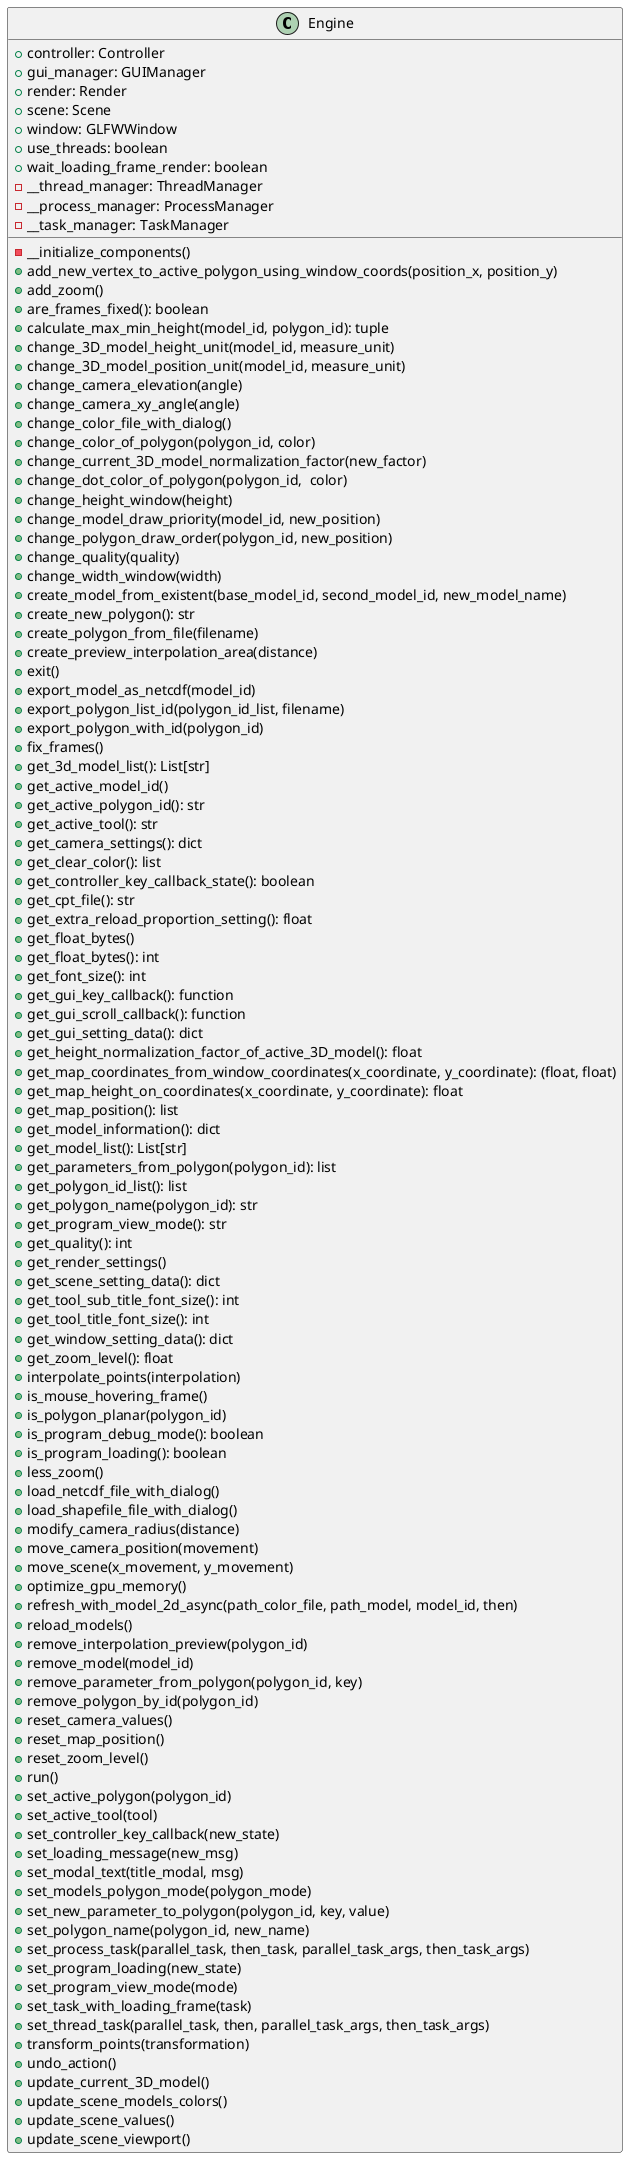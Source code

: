 @startuml
class Engine {
    + controller: Controller
    + gui_manager: GUIManager
    + render: Render
    + scene: Scene
    + window: GLFWWindow
    + use_threads: boolean
    + wait_loading_frame_render: boolean
    - __thread_manager: ThreadManager
    - __process_manager: ProcessManager
    - __task_manager: TaskManager

    - __initialize_components()
    + add_new_vertex_to_active_polygon_using_window_coords(position_x, position_y)
    + add_zoom()
    + are_frames_fixed(): boolean
    + calculate_max_min_height(model_id, polygon_id): tuple
    + change_3D_model_height_unit(model_id, measure_unit)
    + change_3D_model_position_unit(model_id, measure_unit)
    + change_camera_elevation(angle)
    + change_camera_xy_angle(angle)
    + change_color_file_with_dialog()
    + change_color_of_polygon(polygon_id, color)
    + change_current_3D_model_normalization_factor(new_factor)
    + change_dot_color_of_polygon(polygon_id,  color)
    + change_height_window(height)
    + change_model_draw_priority(model_id, new_position)
    + change_polygon_draw_order(polygon_id, new_position)
    + change_quality(quality)
    + change_width_window(width)
    + create_model_from_existent(base_model_id, second_model_id, new_model_name)
    + create_new_polygon(): str
    + create_polygon_from_file(filename)
    + create_preview_interpolation_area(distance)
    + exit()
    + export_model_as_netcdf(model_id)
    + export_polygon_list_id(polygon_id_list, filename)
    + export_polygon_with_id(polygon_id)
    + fix_frames()
    + get_3d_model_list(): List[str]
    + get_active_model_id()
    + get_active_polygon_id(): str
    + get_active_tool(): str
    + get_camera_settings(): dict
    + get_clear_color(): list
    + get_controller_key_callback_state(): boolean
    + get_cpt_file(): str
    + get_extra_reload_proportion_setting(): float
    + get_float_bytes()
    + get_float_bytes(): int
    + get_font_size(): int
    + get_gui_key_callback(): function
    + get_gui_scroll_callback(): function
    + get_gui_setting_data(): dict
    + get_height_normalization_factor_of_active_3D_model(): float
    + get_map_coordinates_from_window_coordinates(x_coordinate, y_coordinate): (float, float)
    + get_map_height_on_coordinates(x_coordinate, y_coordinate): float
    + get_map_position(): list
    + get_model_information(): dict
    + get_model_list(): List[str]
    + get_parameters_from_polygon(polygon_id): list
    + get_polygon_id_list(): list
    + get_polygon_name(polygon_id): str
    + get_program_view_mode(): str
    + get_quality(): int
    + get_render_settings()
    + get_scene_setting_data(): dict
    + get_tool_sub_title_font_size(): int
    + get_tool_title_font_size(): int
    + get_window_setting_data(): dict
    + get_zoom_level(): float
    + interpolate_points(interpolation)
    + is_mouse_hovering_frame()
    + is_polygon_planar(polygon_id)
    + is_program_debug_mode(): boolean
    + is_program_loading(): boolean
    + less_zoom()
    + load_netcdf_file_with_dialog()
    + load_shapefile_file_with_dialog()
    + modify_camera_radius(distance)
    + move_camera_position(movement)
    + move_scene(x_movement, y_movement)
    + optimize_gpu_memory()
    + refresh_with_model_2d_async(path_color_file, path_model, model_id, then)
    + reload_models()
    + remove_interpolation_preview(polygon_id)
    + remove_model(model_id)
    + remove_parameter_from_polygon(polygon_id, key)
    + remove_polygon_by_id(polygon_id)
    + reset_camera_values()
    + reset_map_position()
    + reset_zoom_level()
    + run()
    + set_active_polygon(polygon_id)
    + set_active_tool(tool)
    + set_controller_key_callback(new_state)
    + set_loading_message(new_msg)
    + set_modal_text(title_modal, msg)
    + set_models_polygon_mode(polygon_mode)
    + set_new_parameter_to_polygon(polygon_id, key, value)
    + set_polygon_name(polygon_id, new_name)
    + set_process_task(parallel_task, then_task, parallel_task_args, then_task_args)
    + set_program_loading(new_state)
    + set_program_view_mode(mode)
    + set_task_with_loading_frame(task)
    + set_thread_task(parallel_task, then, parallel_task_args, then_task_args)
    + transform_points(transformation)
    + undo_action()
    + update_current_3D_model()
    + update_scene_models_colors()
    + update_scene_values()
    + update_scene_viewport()
}

@enduml